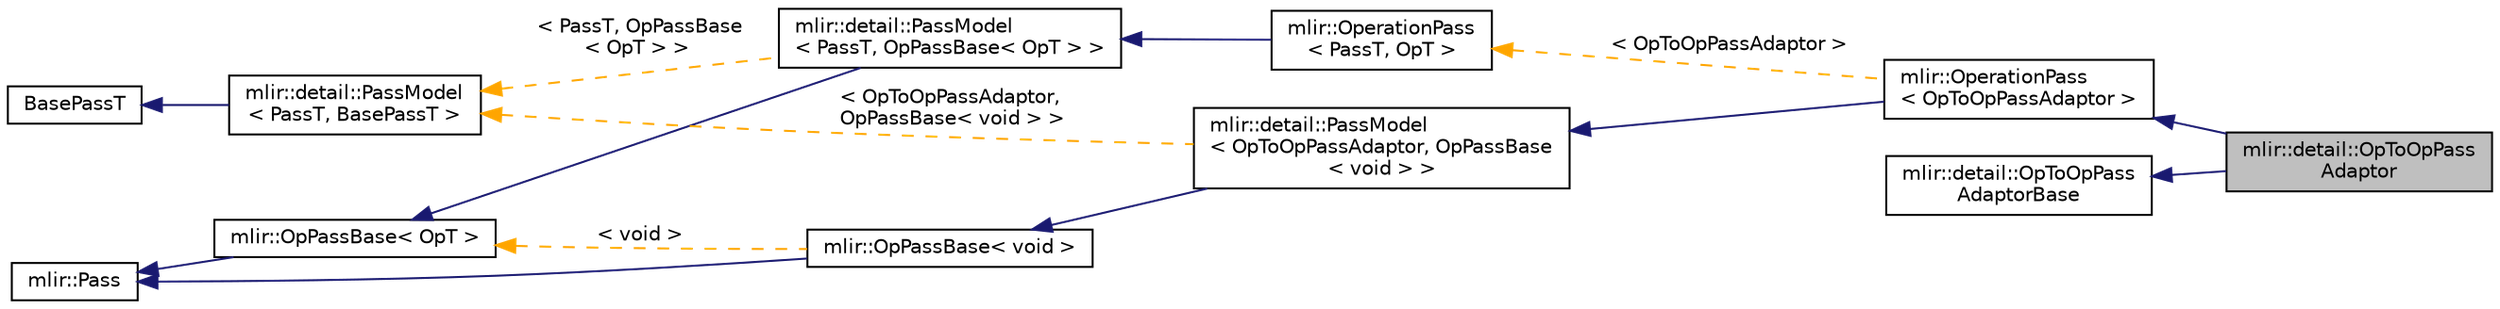 digraph "mlir::detail::OpToOpPassAdaptor"
{
  bgcolor="transparent";
  edge [fontname="Helvetica",fontsize="10",labelfontname="Helvetica",labelfontsize="10"];
  node [fontname="Helvetica",fontsize="10",shape=record];
  rankdir="LR";
  Node0 [label="mlir::detail::OpToOpPass\lAdaptor",height=0.2,width=0.4,color="black", fillcolor="grey75", style="filled", fontcolor="black"];
  Node1 -> Node0 [dir="back",color="midnightblue",fontsize="10",style="solid",fontname="Helvetica"];
  Node1 [label="mlir::OperationPass\l\< OpToOpPassAdaptor \>",height=0.2,width=0.4,color="black",URL="$classmlir_1_1OperationPass.html"];
  Node2 -> Node1 [dir="back",color="midnightblue",fontsize="10",style="solid",fontname="Helvetica"];
  Node2 [label="mlir::detail::PassModel\l\< OpToOpPassAdaptor, OpPassBase\l\< void \> \>",height=0.2,width=0.4,color="black",URL="$classmlir_1_1detail_1_1PassModel.html"];
  Node3 -> Node2 [dir="back",color="midnightblue",fontsize="10",style="solid",fontname="Helvetica"];
  Node3 [label="mlir::OpPassBase\< void \>",height=0.2,width=0.4,color="black",URL="$classmlir_1_1OpPassBase.html"];
  Node4 -> Node3 [dir="back",color="midnightblue",fontsize="10",style="solid",fontname="Helvetica"];
  Node4 [label="mlir::Pass",height=0.2,width=0.4,color="black",URL="$classmlir_1_1Pass.html",tooltip="The abstract base pass class. "];
  Node5 -> Node3 [dir="back",color="orange",fontsize="10",style="dashed",label=" \< void \>" ,fontname="Helvetica"];
  Node5 [label="mlir::OpPassBase\< OpT \>",height=0.2,width=0.4,color="black",URL="$classmlir_1_1OpPassBase.html",tooltip="Utility base class for OpPass below to denote an opaque pass operating on a specific operation type..."];
  Node4 -> Node5 [dir="back",color="midnightblue",fontsize="10",style="solid",fontname="Helvetica"];
  Node6 -> Node2 [dir="back",color="orange",fontsize="10",style="dashed",label=" \< OpToOpPassAdaptor,\l OpPassBase\< void \> \>" ,fontname="Helvetica"];
  Node6 [label="mlir::detail::PassModel\l\< PassT, BasePassT \>",height=0.2,width=0.4,color="black",URL="$classmlir_1_1detail_1_1PassModel.html",tooltip="The opaque CRTP model of a pass. "];
  Node7 -> Node6 [dir="back",color="midnightblue",fontsize="10",style="solid",fontname="Helvetica"];
  Node7 [label="BasePassT",height=0.2,width=0.4,color="black",URL="$classmlir_1_1detail_1_1BasePassT.html"];
  Node8 -> Node1 [dir="back",color="orange",fontsize="10",style="dashed",label=" \< OpToOpPassAdaptor \>" ,fontname="Helvetica"];
  Node8 [label="mlir::OperationPass\l\< PassT, OpT \>",height=0.2,width=0.4,color="black",URL="$classmlir_1_1OperationPass.html",tooltip="Pass to transform an operation of a specific type. "];
  Node9 -> Node8 [dir="back",color="midnightblue",fontsize="10",style="solid",fontname="Helvetica"];
  Node9 [label="mlir::detail::PassModel\l\< PassT, OpPassBase\< OpT \> \>",height=0.2,width=0.4,color="black",URL="$classmlir_1_1detail_1_1PassModel.html"];
  Node5 -> Node9 [dir="back",color="midnightblue",fontsize="10",style="solid",fontname="Helvetica"];
  Node6 -> Node9 [dir="back",color="orange",fontsize="10",style="dashed",label=" \< PassT, OpPassBase\l\< OpT \> \>" ,fontname="Helvetica"];
  Node10 -> Node0 [dir="back",color="midnightblue",fontsize="10",style="solid",fontname="Helvetica"];
  Node10 [label="mlir::detail::OpToOpPass\lAdaptorBase",height=0.2,width=0.4,color="black",URL="$classmlir_1_1detail_1_1OpToOpPassAdaptorBase.html",tooltip="A base class for Op-to-Op adaptor passes. "];
}
